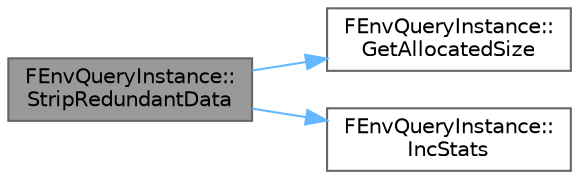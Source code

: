 digraph "FEnvQueryInstance::StripRedundantData"
{
 // INTERACTIVE_SVG=YES
 // LATEX_PDF_SIZE
  bgcolor="transparent";
  edge [fontname=Helvetica,fontsize=10,labelfontname=Helvetica,labelfontsize=10];
  node [fontname=Helvetica,fontsize=10,shape=box,height=0.2,width=0.4];
  rankdir="LR";
  Node1 [id="Node000001",label="FEnvQueryInstance::\lStripRedundantData",height=0.2,width=0.4,color="gray40", fillcolor="grey60", style="filled", fontcolor="black",tooltip="removes all runtime data that can be used for debugging (not a part of actual query result)"];
  Node1 -> Node2 [id="edge1_Node000001_Node000002",color="steelblue1",style="solid",tooltip=" "];
  Node2 [id="Node000002",label="FEnvQueryInstance::\lGetAllocatedSize",height=0.2,width=0.4,color="grey40", fillcolor="white", style="filled",URL="$db/d8f/structFEnvQueryInstance.html#a3ac95f2808a1f83364e0257ee53e0873",tooltip=" "];
  Node1 -> Node3 [id="edge2_Node000001_Node000003",color="steelblue1",style="solid",tooltip=" "];
  Node3 [id="Node000003",label="FEnvQueryInstance::\lIncStats",height=0.2,width=0.4,color="grey40", fillcolor="white", style="filled",URL="$db/d8f/structFEnvQueryInstance.html#a62a689d9ffe8c087fbad2e996deba295",tooltip=" "];
}
